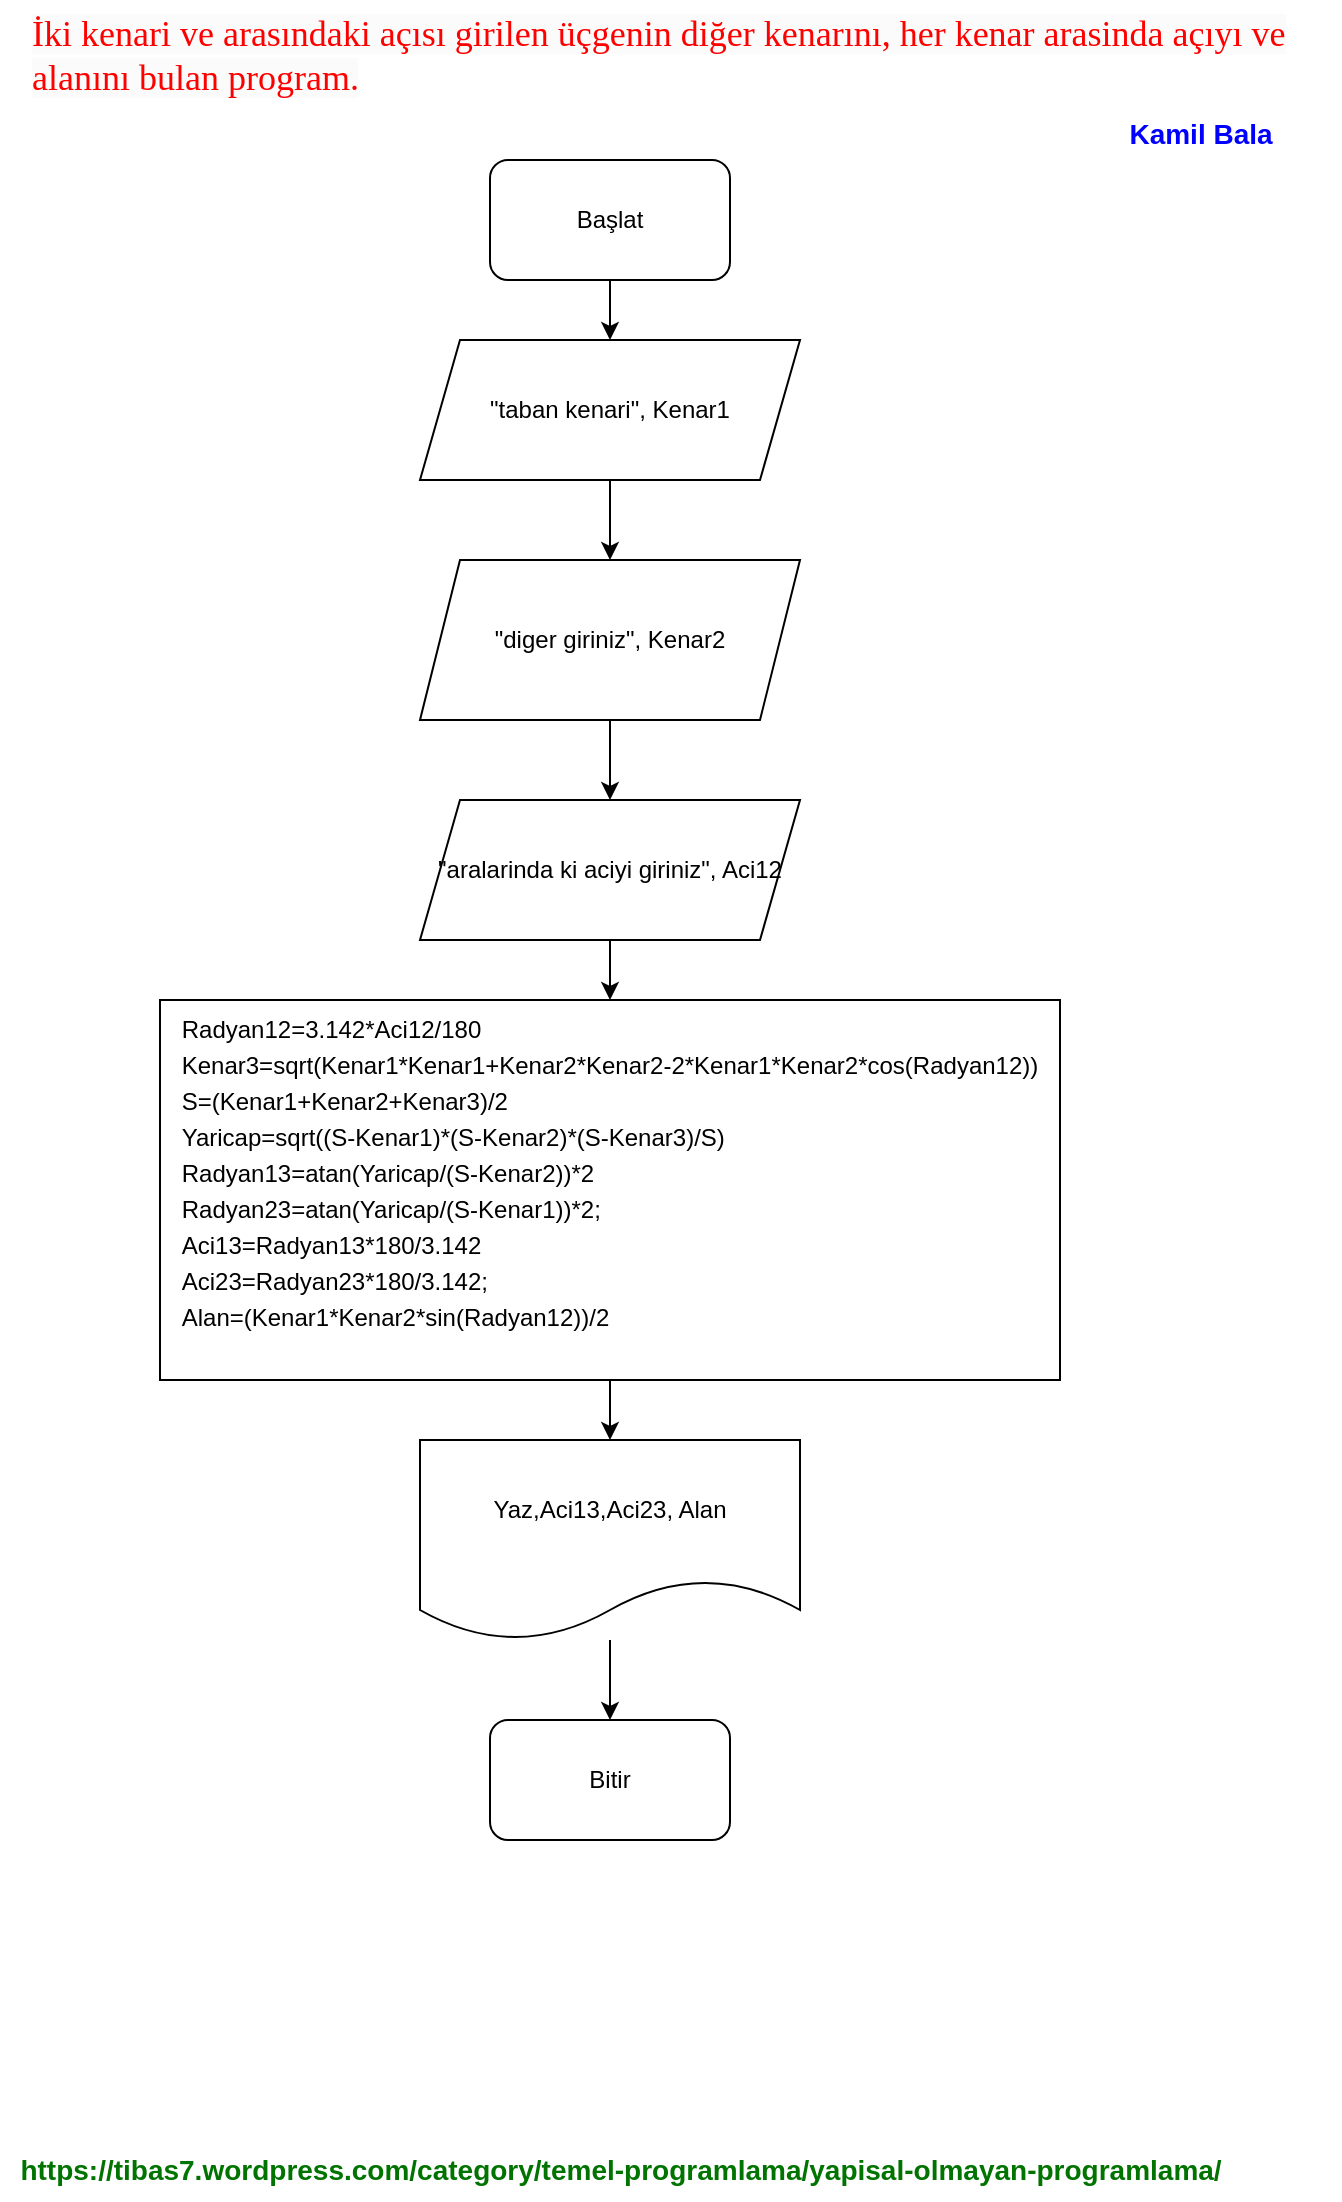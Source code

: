 <mxfile version="20.8.16" type="device"><diagram name="Sayfa -1" id="HH79vYCIUQZker7YnYB9"><mxGraphModel dx="1084" dy="634" grid="1" gridSize="10" guides="1" tooltips="1" connect="1" arrows="1" fold="1" page="1" pageScale="1" pageWidth="827" pageHeight="1169" math="0" shadow="0"><root><mxCell id="0"/><mxCell id="1" parent="0"/><mxCell id="5Ir3c3IeqkOVajq5ck5g-4" style="edgeStyle=orthogonalEdgeStyle;rounded=0;orthogonalLoop=1;jettySize=auto;html=1;entryX=0.5;entryY=0;entryDx=0;entryDy=0;" parent="1" source="5Ir3c3IeqkOVajq5ck5g-1" target="5Ir3c3IeqkOVajq5ck5g-3" edge="1"><mxGeometry relative="1" as="geometry"/></mxCell><mxCell id="5Ir3c3IeqkOVajq5ck5g-1" value="Başlat" style="rounded=1;whiteSpace=wrap;html=1;" parent="1" vertex="1"><mxGeometry x="315" y="100" width="120" height="60" as="geometry"/></mxCell><mxCell id="5Ir3c3IeqkOVajq5ck5g-2" value="Bitir" style="rounded=1;whiteSpace=wrap;html=1;" parent="1" vertex="1"><mxGeometry x="315" y="880" width="120" height="60" as="geometry"/></mxCell><mxCell id="AiwrwXVYAzowbeAoe26C-2" value="" style="edgeStyle=orthogonalEdgeStyle;rounded=0;orthogonalLoop=1;jettySize=auto;html=1;" parent="1" source="5Ir3c3IeqkOVajq5ck5g-3" target="AiwrwXVYAzowbeAoe26C-1" edge="1"><mxGeometry relative="1" as="geometry"/></mxCell><mxCell id="5Ir3c3IeqkOVajq5ck5g-3" value="&quot;taban kenari&quot;, Kenar1" style="shape=parallelogram;perimeter=parallelogramPerimeter;whiteSpace=wrap;html=1;fixedSize=1;" parent="1" vertex="1"><mxGeometry x="280" y="190" width="190" height="70" as="geometry"/></mxCell><mxCell id="5Ir3c3IeqkOVajq5ck5g-8" style="edgeStyle=orthogonalEdgeStyle;rounded=0;orthogonalLoop=1;jettySize=auto;html=1;entryX=0.5;entryY=0;entryDx=0;entryDy=0;" parent="1" source="5Ir3c3IeqkOVajq5ck5g-5" target="5Ir3c3IeqkOVajq5ck5g-2" edge="1"><mxGeometry relative="1" as="geometry"/></mxCell><mxCell id="5Ir3c3IeqkOVajq5ck5g-5" value="Yaz,Aci13,Aci23, Alan" style="shape=document;whiteSpace=wrap;html=1;boundedLbl=1;" parent="1" vertex="1"><mxGeometry x="280" y="740" width="190" height="100" as="geometry"/></mxCell><mxCell id="lfFPv9Cbbby7XueaSf2V-4" value="" style="edgeStyle=orthogonalEdgeStyle;rounded=0;orthogonalLoop=1;jettySize=auto;html=1;" parent="1" source="AiwrwXVYAzowbeAoe26C-1" target="lfFPv9Cbbby7XueaSf2V-2" edge="1"><mxGeometry relative="1" as="geometry"/></mxCell><mxCell id="AiwrwXVYAzowbeAoe26C-1" value="&quot;diger giriniz&quot;, Kenar2" style="shape=parallelogram;perimeter=parallelogramPerimeter;whiteSpace=wrap;html=1;fixedSize=1;" parent="1" vertex="1"><mxGeometry x="280" y="300" width="190" height="80" as="geometry"/></mxCell><mxCell id="kpIakT6DO47rR_V7M5zh-3" value="" style="edgeStyle=orthogonalEdgeStyle;rounded=0;orthogonalLoop=1;jettySize=auto;html=1;" parent="1" source="AiwrwXVYAzowbeAoe26C-4" target="5Ir3c3IeqkOVajq5ck5g-5" edge="1"><mxGeometry relative="1" as="geometry"/></mxCell><mxCell id="AiwrwXVYAzowbeAoe26C-4" value="&lt;p style=&quot;border: 0px; margin: 0px 0px 1.5em; outline: 0px; padding: 0px; vertical-align: baseline; text-align: left; line-height: 0%;&quot;&gt;Radyan12=3.142*Aci12/180&lt;/p&gt;&lt;p style=&quot;border: 0px; margin: 0px 0px 1.5em; outline: 0px; padding: 0px; vertical-align: baseline; text-align: left; line-height: 0%;&quot;&gt;Kenar3=sqrt(Kenar1*Kenar1+Kenar2*Kenar2-2*Kenar1*Kenar2*cos(Radyan12))&lt;/p&gt;&lt;p style=&quot;border: 0px; margin: 0px 0px 1.5em; outline: 0px; padding: 0px; vertical-align: baseline; text-align: left; line-height: 0%;&quot;&gt;S=(Kenar1+Kenar2+Kenar3)/2&lt;/p&gt;&lt;p style=&quot;border: 0px; margin: 0px 0px 1.5em; outline: 0px; padding: 0px; vertical-align: baseline; text-align: left; line-height: 0%;&quot;&gt;Yaricap=sqrt((S-Kenar1)*(S-Kenar2)*(S-Kenar3)/S)&amp;nbsp;&lt;/p&gt;&lt;p style=&quot;border: 0px; margin: 0px 0px 1.5em; outline: 0px; padding: 0px; vertical-align: baseline; text-align: left; line-height: 0%;&quot;&gt;Radyan13=atan(Yaricap/(S-Kenar2))*2&lt;/p&gt;&lt;p style=&quot;border: 0px; margin: 0px 0px 1.5em; outline: 0px; padding: 0px; vertical-align: baseline; text-align: left; line-height: 0%;&quot;&gt;Radyan23=atan(Yaricap/(S-Kenar1))*2;&lt;/p&gt;&lt;p style=&quot;border: 0px; margin: 0px 0px 1.5em; outline: 0px; padding: 0px; vertical-align: baseline; text-align: left; line-height: 0%;&quot;&gt;Aci13=Radyan13*180/3.142&lt;/p&gt;&lt;p style=&quot;border: 0px; margin: 0px 0px 1.5em; outline: 0px; padding: 0px; vertical-align: baseline; text-align: left; line-height: 0%;&quot;&gt;Aci23=Radyan23*180/3.142;&lt;/p&gt;&lt;p style=&quot;border: 0px; margin: 0px 0px 1.5em; outline: 0px; padding: 0px; vertical-align: baseline; text-align: left; line-height: 0%;&quot;&gt;Alan=(Kenar1*Kenar2*sin(Radyan12))/2&lt;/p&gt;" style="rounded=0;whiteSpace=wrap;html=1;" parent="1" vertex="1"><mxGeometry x="150" y="520" width="450" height="190" as="geometry"/></mxCell><mxCell id="oV6WeicEwPRYcoy7KCBL-1" value="&lt;font color=&quot;#007300&quot;&gt;&lt;b&gt;https://tibas7.wordpress.com/category/temel-programlama/yapisal-olmayan-programlama/&lt;/b&gt;&lt;/font&gt;" style="text;html=1;align=center;verticalAlign=middle;resizable=0;points=[];autosize=1;strokeColor=none;fillColor=none;fontSize=14;fontColor=#0000FF;" parent="1" vertex="1"><mxGeometry x="70" y="1090" width="620" height="30" as="geometry"/></mxCell><mxCell id="oV6WeicEwPRYcoy7KCBL-2" value="&lt;span style=&quot;color: rgb(255, 0, 0); font-family: &amp;quot;Comic Sans MS&amp;quot;; font-size: 18px; font-style: normal; font-variant-ligatures: normal; font-variant-caps: normal; font-weight: 400; letter-spacing: normal; orphans: 2; text-align: center; text-indent: 0px; text-transform: none; widows: 2; word-spacing: 0px; -webkit-text-stroke-width: 0px; background-color: rgb(251, 251, 251); text-decoration-thickness: initial; text-decoration-style: initial; text-decoration-color: initial; float: none; display: inline !important;&quot;&gt;İki kenari ve arasındaki açısı girilen üçgenin diğer kenarını, her kenar arasinda açıyı ve alanını bulan program.&lt;/span&gt;" style="text;whiteSpace=wrap;html=1;" parent="1" vertex="1"><mxGeometry x="84" y="20" width="656" height="40" as="geometry"/></mxCell><mxCell id="oV6WeicEwPRYcoy7KCBL-3" value="&lt;font style=&quot;font-size: 14px;&quot; color=&quot;#0000ff&quot;&gt;&lt;b&gt;Kamil Bala&lt;br&gt;&lt;br&gt;&lt;/b&gt;&lt;/font&gt;" style="text;html=1;align=center;verticalAlign=middle;resizable=0;points=[];autosize=1;strokeColor=none;fillColor=none;" parent="1" vertex="1"><mxGeometry x="620" y="70" width="100" height="50" as="geometry"/></mxCell><mxCell id="9aRD0zWv6jQm_BoiceGl-1" value="" style="edgeStyle=orthogonalEdgeStyle;rounded=0;orthogonalLoop=1;jettySize=auto;html=1;" parent="1" source="lfFPv9Cbbby7XueaSf2V-2" target="AiwrwXVYAzowbeAoe26C-4" edge="1"><mxGeometry relative="1" as="geometry"/></mxCell><mxCell id="lfFPv9Cbbby7XueaSf2V-2" value="&quot;aralarinda ki aciyi giriniz&quot;, Aci12" style="shape=parallelogram;perimeter=parallelogramPerimeter;whiteSpace=wrap;html=1;fixedSize=1;" parent="1" vertex="1"><mxGeometry x="280" y="420" width="190" height="70" as="geometry"/></mxCell></root></mxGraphModel></diagram></mxfile>